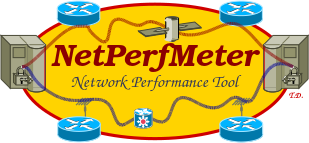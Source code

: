 <?xml version="1.0" encoding="UTF-8"?>
<dia:diagram xmlns:dia="http://www.lysator.liu.se/~alla/dia/">
  <dia:layer name="Hilfslinien" visible="false" connectable="true">
    <dia:object type="Standard - Box" version="0" id="O0">
      <dia:attribute name="obj_pos">
        <dia:point val="0.95,1.025"/>
      </dia:attribute>
      <dia:attribute name="obj_bb">
        <dia:rectangle val="0.95,1.025;5.95,3.325"/>
      </dia:attribute>
      <dia:attribute name="elem_corner">
        <dia:point val="0.95,1.025"/>
      </dia:attribute>
      <dia:attribute name="elem_width">
        <dia:real val="5"/>
      </dia:attribute>
      <dia:attribute name="elem_height">
        <dia:real val="2.3"/>
      </dia:attribute>
      <dia:attribute name="border_width">
        <dia:real val="1.175e-38"/>
      </dia:attribute>
      <dia:attribute name="border_color">
        <dia:color val="#eeeeeeff"/>
      </dia:attribute>
      <dia:attribute name="inner_color">
        <dia:color val="#eeeeeeff"/>
      </dia:attribute>
      <dia:attribute name="show_background">
        <dia:boolean val="true"/>
      </dia:attribute>
    </dia:object>
  </dia:layer>
  <dia:layer name="Logo" visible="true" connectable="true" active="true">
    <dia:object type="Standard - Ellipse" version="0" id="O1">
      <dia:attribute name="obj_pos">
        <dia:point val="1.3,1.1"/>
      </dia:attribute>
      <dia:attribute name="obj_bb">
        <dia:rectangle val="1.275,1.075;5.65,3.275"/>
      </dia:attribute>
      <dia:attribute name="elem_corner">
        <dia:point val="1.3,1.1"/>
      </dia:attribute>
      <dia:attribute name="elem_width">
        <dia:real val="4.325"/>
      </dia:attribute>
      <dia:attribute name="elem_height">
        <dia:real val="2.15"/>
      </dia:attribute>
      <dia:attribute name="border_width">
        <dia:real val="0.05"/>
      </dia:attribute>
      <dia:attribute name="border_color">
        <dia:color val="#ce0000ff"/>
      </dia:attribute>
      <dia:attribute name="inner_color">
        <dia:color val="#ffd300ff"/>
      </dia:attribute>
    </dia:object>
    <dia:object type="Standard - Text" version="1" id="O2">
      <dia:attribute name="obj_pos">
        <dia:point val="3.45,1.975"/>
      </dia:attribute>
      <dia:attribute name="obj_bb">
        <dia:rectangle val="1.779,1.728;5.121,2.223"/>
      </dia:attribute>
      <dia:attribute name="text">
        <dia:composite type="text">
          <dia:attribute name="string">
            <dia:string>#NetPerfMeter#</dia:string>
          </dia:attribute>
          <dia:attribute name="font">
            <dia:font family="urw bookman l" style="88" name="Courier"/>
          </dia:attribute>
          <dia:attribute name="height">
            <dia:real val="0.617"/>
          </dia:attribute>
          <dia:attribute name="pos">
            <dia:point val="3.45,2.09"/>
          </dia:attribute>
          <dia:attribute name="color">
            <dia:color val="#8c0000ff"/>
          </dia:attribute>
          <dia:attribute name="alignment">
            <dia:enum val="1"/>
          </dia:attribute>
        </dia:composite>
      </dia:attribute>
      <dia:attribute name="valign">
        <dia:enum val="2"/>
      </dia:attribute>
    </dia:object>
    <dia:object type="Standard - Text" version="1" id="O3">
      <dia:attribute name="obj_pos">
        <dia:point val="3.45,2.375"/>
      </dia:attribute>
      <dia:attribute name="obj_bb">
        <dia:rectangle val="2.087,2.232;4.812,2.518"/>
      </dia:attribute>
      <dia:attribute name="text">
        <dia:composite type="text">
          <dia:attribute name="string">
            <dia:string>#Network Performance Tool#</dia:string>
          </dia:attribute>
          <dia:attribute name="font">
            <dia:font family="URW Chancery L" style="56" name="Courier"/>
          </dia:attribute>
          <dia:attribute name="height">
            <dia:real val="0.353"/>
          </dia:attribute>
          <dia:attribute name="pos">
            <dia:point val="3.45,2.425"/>
          </dia:attribute>
          <dia:attribute name="color">
            <dia:color val="#343858ff"/>
          </dia:attribute>
          <dia:attribute name="alignment">
            <dia:enum val="1"/>
          </dia:attribute>
        </dia:composite>
      </dia:attribute>
      <dia:attribute name="valign">
        <dia:enum val="2"/>
      </dia:attribute>
    </dia:object>
    <dia:object type="Cisco - IBM mainframe" version="1" id="O4">
      <dia:attribute name="obj_pos">
        <dia:point val="1,1.6"/>
      </dia:attribute>
      <dia:attribute name="obj_bb">
        <dia:rectangle val="1,1.6;1.712,2.504"/>
      </dia:attribute>
      <dia:attribute name="meta">
        <dia:composite type="dict"/>
      </dia:attribute>
      <dia:attribute name="elem_corner">
        <dia:point val="1,1.6"/>
      </dia:attribute>
      <dia:attribute name="elem_width">
        <dia:real val="0.712"/>
      </dia:attribute>
      <dia:attribute name="elem_height">
        <dia:real val="0.904"/>
      </dia:attribute>
      <dia:attribute name="line_width">
        <dia:real val="0"/>
      </dia:attribute>
      <dia:attribute name="line_colour">
        <dia:color val="#000000ff"/>
      </dia:attribute>
      <dia:attribute name="fill_colour">
        <dia:color val="#ffffffff"/>
      </dia:attribute>
      <dia:attribute name="show_background">
        <dia:boolean val="true"/>
      </dia:attribute>
      <dia:attribute name="line_style">
        <dia:enum val="0"/>
        <dia:real val="1"/>
      </dia:attribute>
      <dia:attribute name="flip_horizontal">
        <dia:boolean val="true"/>
      </dia:attribute>
      <dia:attribute name="flip_vertical">
        <dia:boolean val="false"/>
      </dia:attribute>
      <dia:attribute name="subscale">
        <dia:real val="1"/>
      </dia:attribute>
    </dia:object>
    <dia:object type="Cisco - IBM mainframe" version="1" id="O5">
      <dia:attribute name="obj_pos">
        <dia:point val="5.2,1.6"/>
      </dia:attribute>
      <dia:attribute name="obj_bb">
        <dia:rectangle val="5.2,1.6;5.912,2.504"/>
      </dia:attribute>
      <dia:attribute name="meta">
        <dia:composite type="dict"/>
      </dia:attribute>
      <dia:attribute name="elem_corner">
        <dia:point val="5.2,1.6"/>
      </dia:attribute>
      <dia:attribute name="elem_width">
        <dia:real val="0.712"/>
      </dia:attribute>
      <dia:attribute name="elem_height">
        <dia:real val="0.904"/>
      </dia:attribute>
      <dia:attribute name="line_width">
        <dia:real val="0"/>
      </dia:attribute>
      <dia:attribute name="line_colour">
        <dia:color val="#000000ff"/>
      </dia:attribute>
      <dia:attribute name="fill_colour">
        <dia:color val="#ffffffff"/>
      </dia:attribute>
      <dia:attribute name="show_background">
        <dia:boolean val="true"/>
      </dia:attribute>
      <dia:attribute name="line_style">
        <dia:enum val="0"/>
        <dia:real val="1"/>
      </dia:attribute>
      <dia:attribute name="flip_horizontal">
        <dia:boolean val="false"/>
      </dia:attribute>
      <dia:attribute name="flip_vertical">
        <dia:boolean val="false"/>
      </dia:attribute>
      <dia:attribute name="subscale">
        <dia:real val="1"/>
      </dia:attribute>
    </dia:object>
    <dia:object type="Standard - Text" version="1" id="O6">
      <dia:attribute name="obj_pos">
        <dia:point val="4,2"/>
      </dia:attribute>
      <dia:attribute name="obj_bb">
        <dia:rectangle val="4,1.42;4,2.138"/>
      </dia:attribute>
      <dia:attribute name="text">
        <dia:composite type="text">
          <dia:attribute name="string">
            <dia:string>##</dia:string>
          </dia:attribute>
          <dia:attribute name="font">
            <dia:font family="sans" style="0" name="Helvetica"/>
          </dia:attribute>
          <dia:attribute name="height">
            <dia:real val="0.8"/>
          </dia:attribute>
          <dia:attribute name="pos">
            <dia:point val="4,2"/>
          </dia:attribute>
          <dia:attribute name="color">
            <dia:color val="#000000ff"/>
          </dia:attribute>
          <dia:attribute name="alignment">
            <dia:enum val="0"/>
          </dia:attribute>
        </dia:composite>
      </dia:attribute>
      <dia:attribute name="valign">
        <dia:enum val="3"/>
      </dia:attribute>
    </dia:object>
    <dia:object type="Standard - Text" version="1" id="O7">
      <dia:attribute name="obj_pos">
        <dia:point val="4.2,2"/>
      </dia:attribute>
      <dia:attribute name="obj_bb">
        <dia:rectangle val="4.2,1.42;4.2,2.138"/>
      </dia:attribute>
      <dia:attribute name="text">
        <dia:composite type="text">
          <dia:attribute name="string">
            <dia:string>##</dia:string>
          </dia:attribute>
          <dia:attribute name="font">
            <dia:font family="sans" style="0" name="Helvetica"/>
          </dia:attribute>
          <dia:attribute name="height">
            <dia:real val="0.8"/>
          </dia:attribute>
          <dia:attribute name="pos">
            <dia:point val="4.2,2"/>
          </dia:attribute>
          <dia:attribute name="color">
            <dia:color val="#000000ff"/>
          </dia:attribute>
          <dia:attribute name="alignment">
            <dia:enum val="0"/>
          </dia:attribute>
        </dia:composite>
      </dia:attribute>
      <dia:attribute name="valign">
        <dia:enum val="3"/>
      </dia:attribute>
    </dia:object>
    <dia:object type="Standard - Text" version="1" id="O8">
      <dia:attribute name="obj_pos">
        <dia:point val="3,2.2"/>
      </dia:attribute>
      <dia:attribute name="obj_bb">
        <dia:rectangle val="3,1.62;3,2.337"/>
      </dia:attribute>
      <dia:attribute name="text">
        <dia:composite type="text">
          <dia:attribute name="string">
            <dia:string>##</dia:string>
          </dia:attribute>
          <dia:attribute name="font">
            <dia:font family="sans" style="0" name="Helvetica"/>
          </dia:attribute>
          <dia:attribute name="height">
            <dia:real val="0.8"/>
          </dia:attribute>
          <dia:attribute name="pos">
            <dia:point val="3,2.2"/>
          </dia:attribute>
          <dia:attribute name="color">
            <dia:color val="#000000ff"/>
          </dia:attribute>
          <dia:attribute name="alignment">
            <dia:enum val="0"/>
          </dia:attribute>
        </dia:composite>
      </dia:attribute>
      <dia:attribute name="valign">
        <dia:enum val="3"/>
      </dia:attribute>
    </dia:object>
    <dia:object type="Cisco - Antenna" version="1" id="O9">
      <dia:attribute name="obj_pos">
        <dia:point val="4.7,2.6"/>
      </dia:attribute>
      <dia:attribute name="obj_bb">
        <dia:rectangle val="4.686,2.586;4.992,2.926"/>
      </dia:attribute>
      <dia:attribute name="meta">
        <dia:composite type="dict"/>
      </dia:attribute>
      <dia:attribute name="elem_corner">
        <dia:point val="4.7,2.6"/>
      </dia:attribute>
      <dia:attribute name="elem_width">
        <dia:real val="0.278"/>
      </dia:attribute>
      <dia:attribute name="elem_height">
        <dia:real val="0.326"/>
      </dia:attribute>
      <dia:attribute name="line_width">
        <dia:real val="0.01"/>
      </dia:attribute>
      <dia:attribute name="line_colour">
        <dia:color val="#000000ff"/>
      </dia:attribute>
      <dia:attribute name="fill_colour">
        <dia:color val="#ffffffff"/>
      </dia:attribute>
      <dia:attribute name="show_background">
        <dia:boolean val="true"/>
      </dia:attribute>
      <dia:attribute name="line_style">
        <dia:enum val="0"/>
        <dia:real val="1"/>
      </dia:attribute>
      <dia:attribute name="flip_horizontal">
        <dia:boolean val="false"/>
      </dia:attribute>
      <dia:attribute name="flip_vertical">
        <dia:boolean val="false"/>
      </dia:attribute>
      <dia:attribute name="subscale">
        <dia:real val="0.1"/>
      </dia:attribute>
    </dia:object>
    <dia:object type="Cisco - Lock and Key" version="1" id="O10">
      <dia:attribute name="obj_pos">
        <dia:point val="1.2,2.1"/>
      </dia:attribute>
      <dia:attribute name="obj_bb">
        <dia:rectangle val="1.198,2.073;1.698,2.501"/>
      </dia:attribute>
      <dia:attribute name="meta">
        <dia:composite type="dict"/>
      </dia:attribute>
      <dia:attribute name="elem_corner">
        <dia:point val="1.2,2.1"/>
      </dia:attribute>
      <dia:attribute name="elem_width">
        <dia:real val="0.308"/>
      </dia:attribute>
      <dia:attribute name="elem_height">
        <dia:real val="0.292"/>
      </dia:attribute>
      <dia:attribute name="line_width">
        <dia:real val="0.1"/>
      </dia:attribute>
      <dia:attribute name="line_colour">
        <dia:color val="#000000ff"/>
      </dia:attribute>
      <dia:attribute name="fill_colour">
        <dia:color val="#ffffffff"/>
      </dia:attribute>
      <dia:attribute name="show_background">
        <dia:boolean val="true"/>
      </dia:attribute>
      <dia:attribute name="line_style">
        <dia:enum val="0"/>
        <dia:real val="1"/>
      </dia:attribute>
      <dia:attribute name="flip_horizontal">
        <dia:boolean val="true"/>
      </dia:attribute>
      <dia:attribute name="flip_vertical">
        <dia:boolean val="false"/>
      </dia:attribute>
      <dia:attribute name="subscale">
        <dia:real val="0.0"/>
      </dia:attribute>
    </dia:object>
    <dia:object type="Cisco - Antenna" version="1" id="O11">
      <dia:attribute name="obj_pos">
        <dia:point val="2.2,2.6"/>
      </dia:attribute>
      <dia:attribute name="obj_bb">
        <dia:rectangle val="2.186,2.586;2.492,2.926"/>
      </dia:attribute>
      <dia:attribute name="meta">
        <dia:composite type="dict"/>
      </dia:attribute>
      <dia:attribute name="elem_corner">
        <dia:point val="2.2,2.6"/>
      </dia:attribute>
      <dia:attribute name="elem_width">
        <dia:real val="0.278"/>
      </dia:attribute>
      <dia:attribute name="elem_height">
        <dia:real val="0.326"/>
      </dia:attribute>
      <dia:attribute name="line_width">
        <dia:real val="0.01"/>
      </dia:attribute>
      <dia:attribute name="line_colour">
        <dia:color val="#000000ff"/>
      </dia:attribute>
      <dia:attribute name="fill_colour">
        <dia:color val="#ffffffff"/>
      </dia:attribute>
      <dia:attribute name="show_background">
        <dia:boolean val="true"/>
      </dia:attribute>
      <dia:attribute name="line_style">
        <dia:enum val="0"/>
        <dia:real val="1"/>
      </dia:attribute>
      <dia:attribute name="flip_horizontal">
        <dia:boolean val="false"/>
      </dia:attribute>
      <dia:attribute name="flip_vertical">
        <dia:boolean val="false"/>
      </dia:attribute>
      <dia:attribute name="subscale">
        <dia:real val="0.1"/>
      </dia:attribute>
    </dia:object>
    <dia:object type="Cisco - Lock and Key" version="1" id="O12">
      <dia:attribute name="obj_pos">
        <dia:point val="5.5,2.1"/>
      </dia:attribute>
      <dia:attribute name="obj_bb">
        <dia:rectangle val="5.31,2.073;5.811,2.501"/>
      </dia:attribute>
      <dia:attribute name="meta">
        <dia:composite type="dict"/>
      </dia:attribute>
      <dia:attribute name="elem_corner">
        <dia:point val="5.5,2.1"/>
      </dia:attribute>
      <dia:attribute name="elem_width">
        <dia:real val="0.308"/>
      </dia:attribute>
      <dia:attribute name="elem_height">
        <dia:real val="0.292"/>
      </dia:attribute>
      <dia:attribute name="line_width">
        <dia:real val="0.1"/>
      </dia:attribute>
      <dia:attribute name="line_colour">
        <dia:color val="#000000ff"/>
      </dia:attribute>
      <dia:attribute name="fill_colour">
        <dia:color val="#ffffffff"/>
      </dia:attribute>
      <dia:attribute name="show_background">
        <dia:boolean val="true"/>
      </dia:attribute>
      <dia:attribute name="line_style">
        <dia:enum val="0"/>
        <dia:real val="1"/>
      </dia:attribute>
      <dia:attribute name="flip_horizontal">
        <dia:boolean val="false"/>
      </dia:attribute>
      <dia:attribute name="flip_vertical">
        <dia:boolean val="false"/>
      </dia:attribute>
      <dia:attribute name="subscale">
        <dia:real val="0.0"/>
      </dia:attribute>
    </dia:object>
    <dia:object type="Standard - BezierLine" version="0" id="O13">
      <dia:attribute name="obj_pos">
        <dia:point val="1.339,2.1"/>
      </dia:attribute>
      <dia:attribute name="obj_bb">
        <dia:rectangle val="1.314,2.026;5.703,3.057"/>
      </dia:attribute>
      <dia:attribute name="bez_points">
        <dia:point val="1.339,2.1"/>
        <dia:point val="1.528,2.1"/>
        <dia:point val="1.4,2.3"/>
        <dia:point val="1.85,2.55"/>
        <dia:point val="2.3,2.8"/>
        <dia:point val="2.65,2.4"/>
        <dia:point val="2.8,2.85"/>
        <dia:point val="2.95,3.3"/>
        <dia:point val="3.041,2.748"/>
        <dia:point val="3.45,2.95"/>
        <dia:point val="3.859,3.152"/>
        <dia:point val="3.583,2.363"/>
        <dia:point val="4.112,2.663"/>
        <dia:point val="4.642,2.962"/>
        <dia:point val="4.582,2.435"/>
        <dia:point val="4.872,2.637"/>
        <dia:point val="5.162,2.839"/>
        <dia:point val="5.084,1.82"/>
        <dia:point val="5.67,2.1"/>
      </dia:attribute>
      <dia:attribute name="corner_types">
        <dia:enum val="0"/>
        <dia:enum val="0"/>
        <dia:enum val="0"/>
        <dia:enum val="0"/>
        <dia:enum val="0"/>
        <dia:enum val="0"/>
        <dia:enum val="0"/>
      </dia:attribute>
      <dia:attribute name="line_color">
        <dia:color val="#000099ff"/>
      </dia:attribute>
      <dia:attribute name="line_width">
        <dia:real val="0.05"/>
      </dia:attribute>
      <dia:attribute name="line_style">
        <dia:enum val="4"/>
      </dia:attribute>
      <dia:attribute name="dashlength">
        <dia:real val="0.05"/>
      </dia:attribute>
      <dia:connections>
        <dia:connection handle="0" to="O10" connection="0"/>
        <dia:connection handle="18" to="O12" connection="0"/>
      </dia:connections>
    </dia:object>
    <dia:object type="Standard - Text" version="1" id="O14">
      <dia:attribute name="obj_pos">
        <dia:point val="5.6,2.6"/>
      </dia:attribute>
      <dia:attribute name="obj_bb">
        <dia:rectangle val="5.6,2.513;5.813,2.643"/>
      </dia:attribute>
      <dia:attribute name="text">
        <dia:composite type="text">
          <dia:attribute name="string">
            <dia:string>#T.D.#</dia:string>
          </dia:attribute>
          <dia:attribute name="font">
            <dia:font family="URW Chancery L" style="88" name="Courier"/>
          </dia:attribute>
          <dia:attribute name="height">
            <dia:real val="0.159"/>
          </dia:attribute>
          <dia:attribute name="pos">
            <dia:point val="5.6,2.6"/>
          </dia:attribute>
          <dia:attribute name="color">
            <dia:color val="#ce0000ff"/>
          </dia:attribute>
          <dia:attribute name="alignment">
            <dia:enum val="0"/>
          </dia:attribute>
        </dia:composite>
      </dia:attribute>
      <dia:attribute name="valign">
        <dia:enum val="3"/>
      </dia:attribute>
    </dia:object>
    <dia:object type="Standard - Text" version="1" id="O15">
      <dia:attribute name="obj_pos">
        <dia:point val="3.95,2.25"/>
      </dia:attribute>
      <dia:attribute name="obj_bb">
        <dia:rectangle val="3.95,1.67;3.95,2.388"/>
      </dia:attribute>
      <dia:attribute name="text">
        <dia:composite type="text">
          <dia:attribute name="string">
            <dia:string>##</dia:string>
          </dia:attribute>
          <dia:attribute name="font">
            <dia:font family="sans" style="0" name="Helvetica"/>
          </dia:attribute>
          <dia:attribute name="height">
            <dia:real val="0.8"/>
          </dia:attribute>
          <dia:attribute name="pos">
            <dia:point val="3.95,2.25"/>
          </dia:attribute>
          <dia:attribute name="color">
            <dia:color val="#000000ff"/>
          </dia:attribute>
          <dia:attribute name="alignment">
            <dia:enum val="0"/>
          </dia:attribute>
        </dia:composite>
      </dia:attribute>
      <dia:attribute name="valign">
        <dia:enum val="3"/>
      </dia:attribute>
    </dia:object>
    <dia:object type="Cisco - Router" version="1" id="O16">
      <dia:attribute name="obj_pos">
        <dia:point val="1.907,2.9"/>
      </dia:attribute>
      <dia:attribute name="obj_bb">
        <dia:rectangle val="1.906,2.899;2.593,3.305"/>
      </dia:attribute>
      <dia:attribute name="meta">
        <dia:composite type="dict"/>
      </dia:attribute>
      <dia:attribute name="elem_corner">
        <dia:point val="1.907,2.9"/>
      </dia:attribute>
      <dia:attribute name="elem_width">
        <dia:real val="0.685"/>
      </dia:attribute>
      <dia:attribute name="elem_height">
        <dia:real val="0.404"/>
      </dia:attribute>
      <dia:attribute name="line_width">
        <dia:real val="0.1"/>
      </dia:attribute>
      <dia:attribute name="line_colour">
        <dia:color val="#000000ff"/>
      </dia:attribute>
      <dia:attribute name="fill_colour">
        <dia:color val="#ffffffff"/>
      </dia:attribute>
      <dia:attribute name="show_background">
        <dia:boolean val="true"/>
      </dia:attribute>
      <dia:attribute name="line_style">
        <dia:enum val="0"/>
        <dia:real val="1"/>
      </dia:attribute>
      <dia:attribute name="flip_horizontal">
        <dia:boolean val="false"/>
      </dia:attribute>
      <dia:attribute name="flip_vertical">
        <dia:boolean val="false"/>
      </dia:attribute>
      <dia:attribute name="subscale">
        <dia:real val="1.1"/>
      </dia:attribute>
    </dia:object>
    <dia:object type="Cisco - Router" version="1" id="O17">
      <dia:attribute name="obj_pos">
        <dia:point val="4.5,2.9"/>
      </dia:attribute>
      <dia:attribute name="obj_bb">
        <dia:rectangle val="4.499,2.899;5.19,3.308"/>
      </dia:attribute>
      <dia:attribute name="meta">
        <dia:composite type="dict"/>
      </dia:attribute>
      <dia:attribute name="elem_corner">
        <dia:point val="4.5,2.9"/>
      </dia:attribute>
      <dia:attribute name="elem_width">
        <dia:real val="0.689"/>
      </dia:attribute>
      <dia:attribute name="elem_height">
        <dia:real val="0.407"/>
      </dia:attribute>
      <dia:attribute name="line_width">
        <dia:real val="0.1"/>
      </dia:attribute>
      <dia:attribute name="line_colour">
        <dia:color val="#000000ff"/>
      </dia:attribute>
      <dia:attribute name="fill_colour">
        <dia:color val="#ffffffff"/>
      </dia:attribute>
      <dia:attribute name="show_background">
        <dia:boolean val="true"/>
      </dia:attribute>
      <dia:attribute name="line_style">
        <dia:enum val="0"/>
        <dia:real val="1"/>
      </dia:attribute>
      <dia:attribute name="flip_horizontal">
        <dia:boolean val="false"/>
      </dia:attribute>
      <dia:attribute name="flip_vertical">
        <dia:boolean val="false"/>
      </dia:attribute>
      <dia:attribute name="subscale">
        <dia:real val="1.1"/>
      </dia:attribute>
    </dia:object>
    <dia:object type="Cisco - Router" version="1" id="O18">
      <dia:attribute name="obj_pos">
        <dia:point val="1.9,1.05"/>
      </dia:attribute>
      <dia:attribute name="obj_bb">
        <dia:rectangle val="1.899,1.049;2.586,1.455"/>
      </dia:attribute>
      <dia:attribute name="meta">
        <dia:composite type="dict"/>
      </dia:attribute>
      <dia:attribute name="elem_corner">
        <dia:point val="1.9,1.05"/>
      </dia:attribute>
      <dia:attribute name="elem_width">
        <dia:real val="0.685"/>
      </dia:attribute>
      <dia:attribute name="elem_height">
        <dia:real val="0.404"/>
      </dia:attribute>
      <dia:attribute name="line_width">
        <dia:real val="0.1"/>
      </dia:attribute>
      <dia:attribute name="line_colour">
        <dia:color val="#000000ff"/>
      </dia:attribute>
      <dia:attribute name="fill_colour">
        <dia:color val="#ffffffff"/>
      </dia:attribute>
      <dia:attribute name="show_background">
        <dia:boolean val="true"/>
      </dia:attribute>
      <dia:attribute name="line_style">
        <dia:enum val="0"/>
        <dia:real val="1"/>
      </dia:attribute>
      <dia:attribute name="flip_horizontal">
        <dia:boolean val="false"/>
      </dia:attribute>
      <dia:attribute name="flip_vertical">
        <dia:boolean val="false"/>
      </dia:attribute>
      <dia:attribute name="subscale">
        <dia:real val="1.1"/>
      </dia:attribute>
    </dia:object>
    <dia:object type="Cisco - Router" version="1" id="O19">
      <dia:attribute name="obj_pos">
        <dia:point val="4.5,1.05"/>
      </dia:attribute>
      <dia:attribute name="obj_bb">
        <dia:rectangle val="4.499,1.049;5.186,1.455"/>
      </dia:attribute>
      <dia:attribute name="meta">
        <dia:composite type="dict"/>
      </dia:attribute>
      <dia:attribute name="elem_corner">
        <dia:point val="4.5,1.05"/>
      </dia:attribute>
      <dia:attribute name="elem_width">
        <dia:real val="0.685"/>
      </dia:attribute>
      <dia:attribute name="elem_height">
        <dia:real val="0.404"/>
      </dia:attribute>
      <dia:attribute name="line_width">
        <dia:real val="0.1"/>
      </dia:attribute>
      <dia:attribute name="line_colour">
        <dia:color val="#000000ff"/>
      </dia:attribute>
      <dia:attribute name="fill_colour">
        <dia:color val="#ffffffff"/>
      </dia:attribute>
      <dia:attribute name="show_background">
        <dia:boolean val="true"/>
      </dia:attribute>
      <dia:attribute name="line_style">
        <dia:enum val="0"/>
        <dia:real val="1"/>
      </dia:attribute>
      <dia:attribute name="flip_horizontal">
        <dia:boolean val="false"/>
      </dia:attribute>
      <dia:attribute name="flip_vertical">
        <dia:boolean val="false"/>
      </dia:attribute>
      <dia:attribute name="subscale">
        <dia:real val="1.1"/>
      </dia:attribute>
    </dia:object>
    <dia:object type="Standard - BezierLine" version="0" id="O20">
      <dia:attribute name="obj_pos">
        <dia:point val="1.339,2.1"/>
      </dia:attribute>
      <dia:attribute name="obj_bb">
        <dia:rectangle val="1.314,1.314;5.703,2.133"/>
      </dia:attribute>
      <dia:attribute name="bez_points">
        <dia:point val="1.339,2.1"/>
        <dia:point val="1.528,2.1"/>
        <dia:point val="1.95,1.45"/>
        <dia:point val="2.242,1.454"/>
        <dia:point val="2.535,1.459"/>
        <dia:point val="2.25,1.4"/>
        <dia:point val="2.55,1.65"/>
        <dia:point val="2.85,1.9"/>
        <dia:point val="2.591,1.173"/>
        <dia:point val="3,1.375"/>
        <dia:point val="3.409,1.577"/>
        <dia:point val="3.171,1.2"/>
        <dia:point val="3.7,1.5"/>
        <dia:point val="4.229,1.8"/>
        <dia:point val="4.552,1.252"/>
        <dia:point val="4.842,1.454"/>
        <dia:point val="5.132,1.656"/>
        <dia:point val="5.084,1.82"/>
        <dia:point val="5.67,2.1"/>
      </dia:attribute>
      <dia:attribute name="corner_types">
        <dia:enum val="0"/>
        <dia:enum val="0"/>
        <dia:enum val="0"/>
        <dia:enum val="0"/>
        <dia:enum val="0"/>
        <dia:enum val="0"/>
        <dia:enum val="0"/>
      </dia:attribute>
      <dia:attribute name="line_color">
        <dia:color val="#8c0000ff"/>
      </dia:attribute>
      <dia:attribute name="line_width">
        <dia:real val="0.05"/>
      </dia:attribute>
      <dia:attribute name="line_style">
        <dia:enum val="4"/>
      </dia:attribute>
      <dia:attribute name="dashlength">
        <dia:real val="0.05"/>
      </dia:attribute>
      <dia:connections>
        <dia:connection handle="0" to="O10" connection="0"/>
        <dia:connection handle="3" to="O18" connection="1"/>
        <dia:connection handle="15" to="O19" connection="1"/>
        <dia:connection handle="18" to="O12" connection="0"/>
      </dia:connections>
    </dia:object>
    <dia:object type="Cisco - Satellite" version="1" id="O21">
      <dia:attribute name="obj_pos">
        <dia:point val="3.2,1.3"/>
      </dia:attribute>
      <dia:attribute name="obj_bb">
        <dia:rectangle val="3.042,1.272;4.207,1.793"/>
      </dia:attribute>
      <dia:attribute name="meta">
        <dia:composite type="dict"/>
      </dia:attribute>
      <dia:attribute name="elem_corner">
        <dia:point val="3.2,1.3"/>
      </dia:attribute>
      <dia:attribute name="elem_width">
        <dia:real val="1.004"/>
      </dia:attribute>
      <dia:attribute name="elem_height">
        <dia:real val="0.398"/>
      </dia:attribute>
      <dia:attribute name="line_width">
        <dia:real val="0.1"/>
      </dia:attribute>
      <dia:attribute name="line_colour">
        <dia:color val="#000000ff"/>
      </dia:attribute>
      <dia:attribute name="fill_colour">
        <dia:color val="#ffffffff"/>
      </dia:attribute>
      <dia:attribute name="show_background">
        <dia:boolean val="true"/>
      </dia:attribute>
      <dia:attribute name="line_style">
        <dia:enum val="0"/>
        <dia:real val="1"/>
      </dia:attribute>
      <dia:attribute name="flip_horizontal">
        <dia:boolean val="false"/>
      </dia:attribute>
      <dia:attribute name="flip_vertical">
        <dia:boolean val="false"/>
      </dia:attribute>
      <dia:attribute name="subscale">
        <dia:real val="0.0"/>
      </dia:attribute>
    </dia:object>
    <dia:object type="Standard - Text" version="1" id="O22">
      <dia:attribute name="obj_pos">
        <dia:point val="4.1,2.9"/>
      </dia:attribute>
      <dia:attribute name="obj_bb">
        <dia:rectangle val="4.1,2.32;4.1,3.038"/>
      </dia:attribute>
      <dia:attribute name="text">
        <dia:composite type="text">
          <dia:attribute name="string">
            <dia:string>##</dia:string>
          </dia:attribute>
          <dia:attribute name="font">
            <dia:font family="sans" style="0" name="Helvetica"/>
          </dia:attribute>
          <dia:attribute name="height">
            <dia:real val="0.8"/>
          </dia:attribute>
          <dia:attribute name="pos">
            <dia:point val="4.1,2.9"/>
          </dia:attribute>
          <dia:attribute name="color">
            <dia:color val="#000000ff"/>
          </dia:attribute>
          <dia:attribute name="alignment">
            <dia:enum val="0"/>
          </dia:attribute>
        </dia:composite>
      </dia:attribute>
      <dia:attribute name="valign">
        <dia:enum val="3"/>
      </dia:attribute>
    </dia:object>
    <dia:object type="Standard - Text" version="1" id="O23">
      <dia:attribute name="obj_pos">
        <dia:point val="3.4,2.9"/>
      </dia:attribute>
      <dia:attribute name="obj_bb">
        <dia:rectangle val="3.4,2.32;3.4,3.038"/>
      </dia:attribute>
      <dia:attribute name="text">
        <dia:composite type="text">
          <dia:attribute name="string">
            <dia:string>##</dia:string>
          </dia:attribute>
          <dia:attribute name="font">
            <dia:font family="sans" style="0" name="Helvetica"/>
          </dia:attribute>
          <dia:attribute name="height">
            <dia:real val="0.8"/>
          </dia:attribute>
          <dia:attribute name="pos">
            <dia:point val="3.4,2.9"/>
          </dia:attribute>
          <dia:attribute name="color">
            <dia:color val="#000000ff"/>
          </dia:attribute>
          <dia:attribute name="alignment">
            <dia:enum val="0"/>
          </dia:attribute>
        </dia:composite>
      </dia:attribute>
      <dia:attribute name="valign">
        <dia:enum val="3"/>
      </dia:attribute>
    </dia:object>
    <dia:object type="Standard - Text" version="1" id="O24">
      <dia:attribute name="obj_pos">
        <dia:point val="3.4,2.55"/>
      </dia:attribute>
      <dia:attribute name="obj_bb">
        <dia:rectangle val="3.4,1.97;3.4,2.688"/>
      </dia:attribute>
      <dia:attribute name="text">
        <dia:composite type="text">
          <dia:attribute name="string">
            <dia:string>##</dia:string>
          </dia:attribute>
          <dia:attribute name="font">
            <dia:font family="sans" style="0" name="Helvetica"/>
          </dia:attribute>
          <dia:attribute name="height">
            <dia:real val="0.8"/>
          </dia:attribute>
          <dia:attribute name="pos">
            <dia:point val="3.4,2.55"/>
          </dia:attribute>
          <dia:attribute name="color">
            <dia:color val="#000000ff"/>
          </dia:attribute>
          <dia:attribute name="alignment">
            <dia:enum val="0"/>
          </dia:attribute>
        </dia:composite>
      </dia:attribute>
      <dia:attribute name="valign">
        <dia:enum val="3"/>
      </dia:attribute>
    </dia:object>
    <dia:object type="Cisco - Generic gateway" version="1" id="O25">
      <dia:attribute name="obj_pos">
        <dia:point val="3.135,2.768"/>
      </dia:attribute>
      <dia:attribute name="obj_bb">
        <dia:rectangle val="3.035,2.668;3.516,3.181"/>
      </dia:attribute>
      <dia:attribute name="meta">
        <dia:composite type="dict"/>
      </dia:attribute>
      <dia:attribute name="elem_corner">
        <dia:point val="3.135,2.768"/>
      </dia:attribute>
      <dia:attribute name="elem_width">
        <dia:real val="0.281"/>
      </dia:attribute>
      <dia:attribute name="elem_height">
        <dia:real val="0.313"/>
      </dia:attribute>
      <dia:attribute name="line_width">
        <dia:real val="0.1"/>
      </dia:attribute>
      <dia:attribute name="line_colour">
        <dia:color val="#000000ff"/>
      </dia:attribute>
      <dia:attribute name="fill_colour">
        <dia:color val="#ffffffff"/>
      </dia:attribute>
      <dia:attribute name="show_background">
        <dia:boolean val="true"/>
      </dia:attribute>
      <dia:attribute name="line_style">
        <dia:enum val="0"/>
        <dia:real val="1"/>
      </dia:attribute>
      <dia:attribute name="flip_horizontal">
        <dia:boolean val="false"/>
      </dia:attribute>
      <dia:attribute name="flip_vertical">
        <dia:boolean val="false"/>
      </dia:attribute>
      <dia:attribute name="subscale">
        <dia:real val="1"/>
      </dia:attribute>
    </dia:object>
  </dia:layer>
</dia:diagram>
